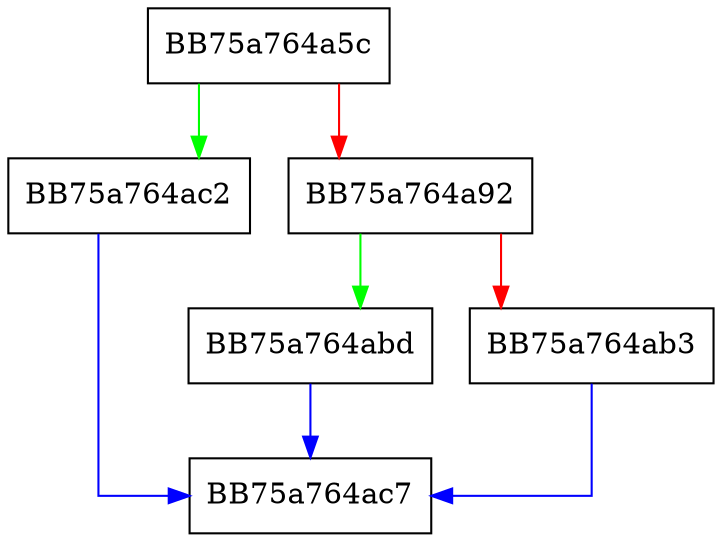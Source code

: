 digraph sqlite3OsOpenMalloc {
  node [shape="box"];
  graph [splines=ortho];
  BB75a764a5c -> BB75a764ac2 [color="green"];
  BB75a764a5c -> BB75a764a92 [color="red"];
  BB75a764a92 -> BB75a764abd [color="green"];
  BB75a764a92 -> BB75a764ab3 [color="red"];
  BB75a764ab3 -> BB75a764ac7 [color="blue"];
  BB75a764abd -> BB75a764ac7 [color="blue"];
  BB75a764ac2 -> BB75a764ac7 [color="blue"];
}